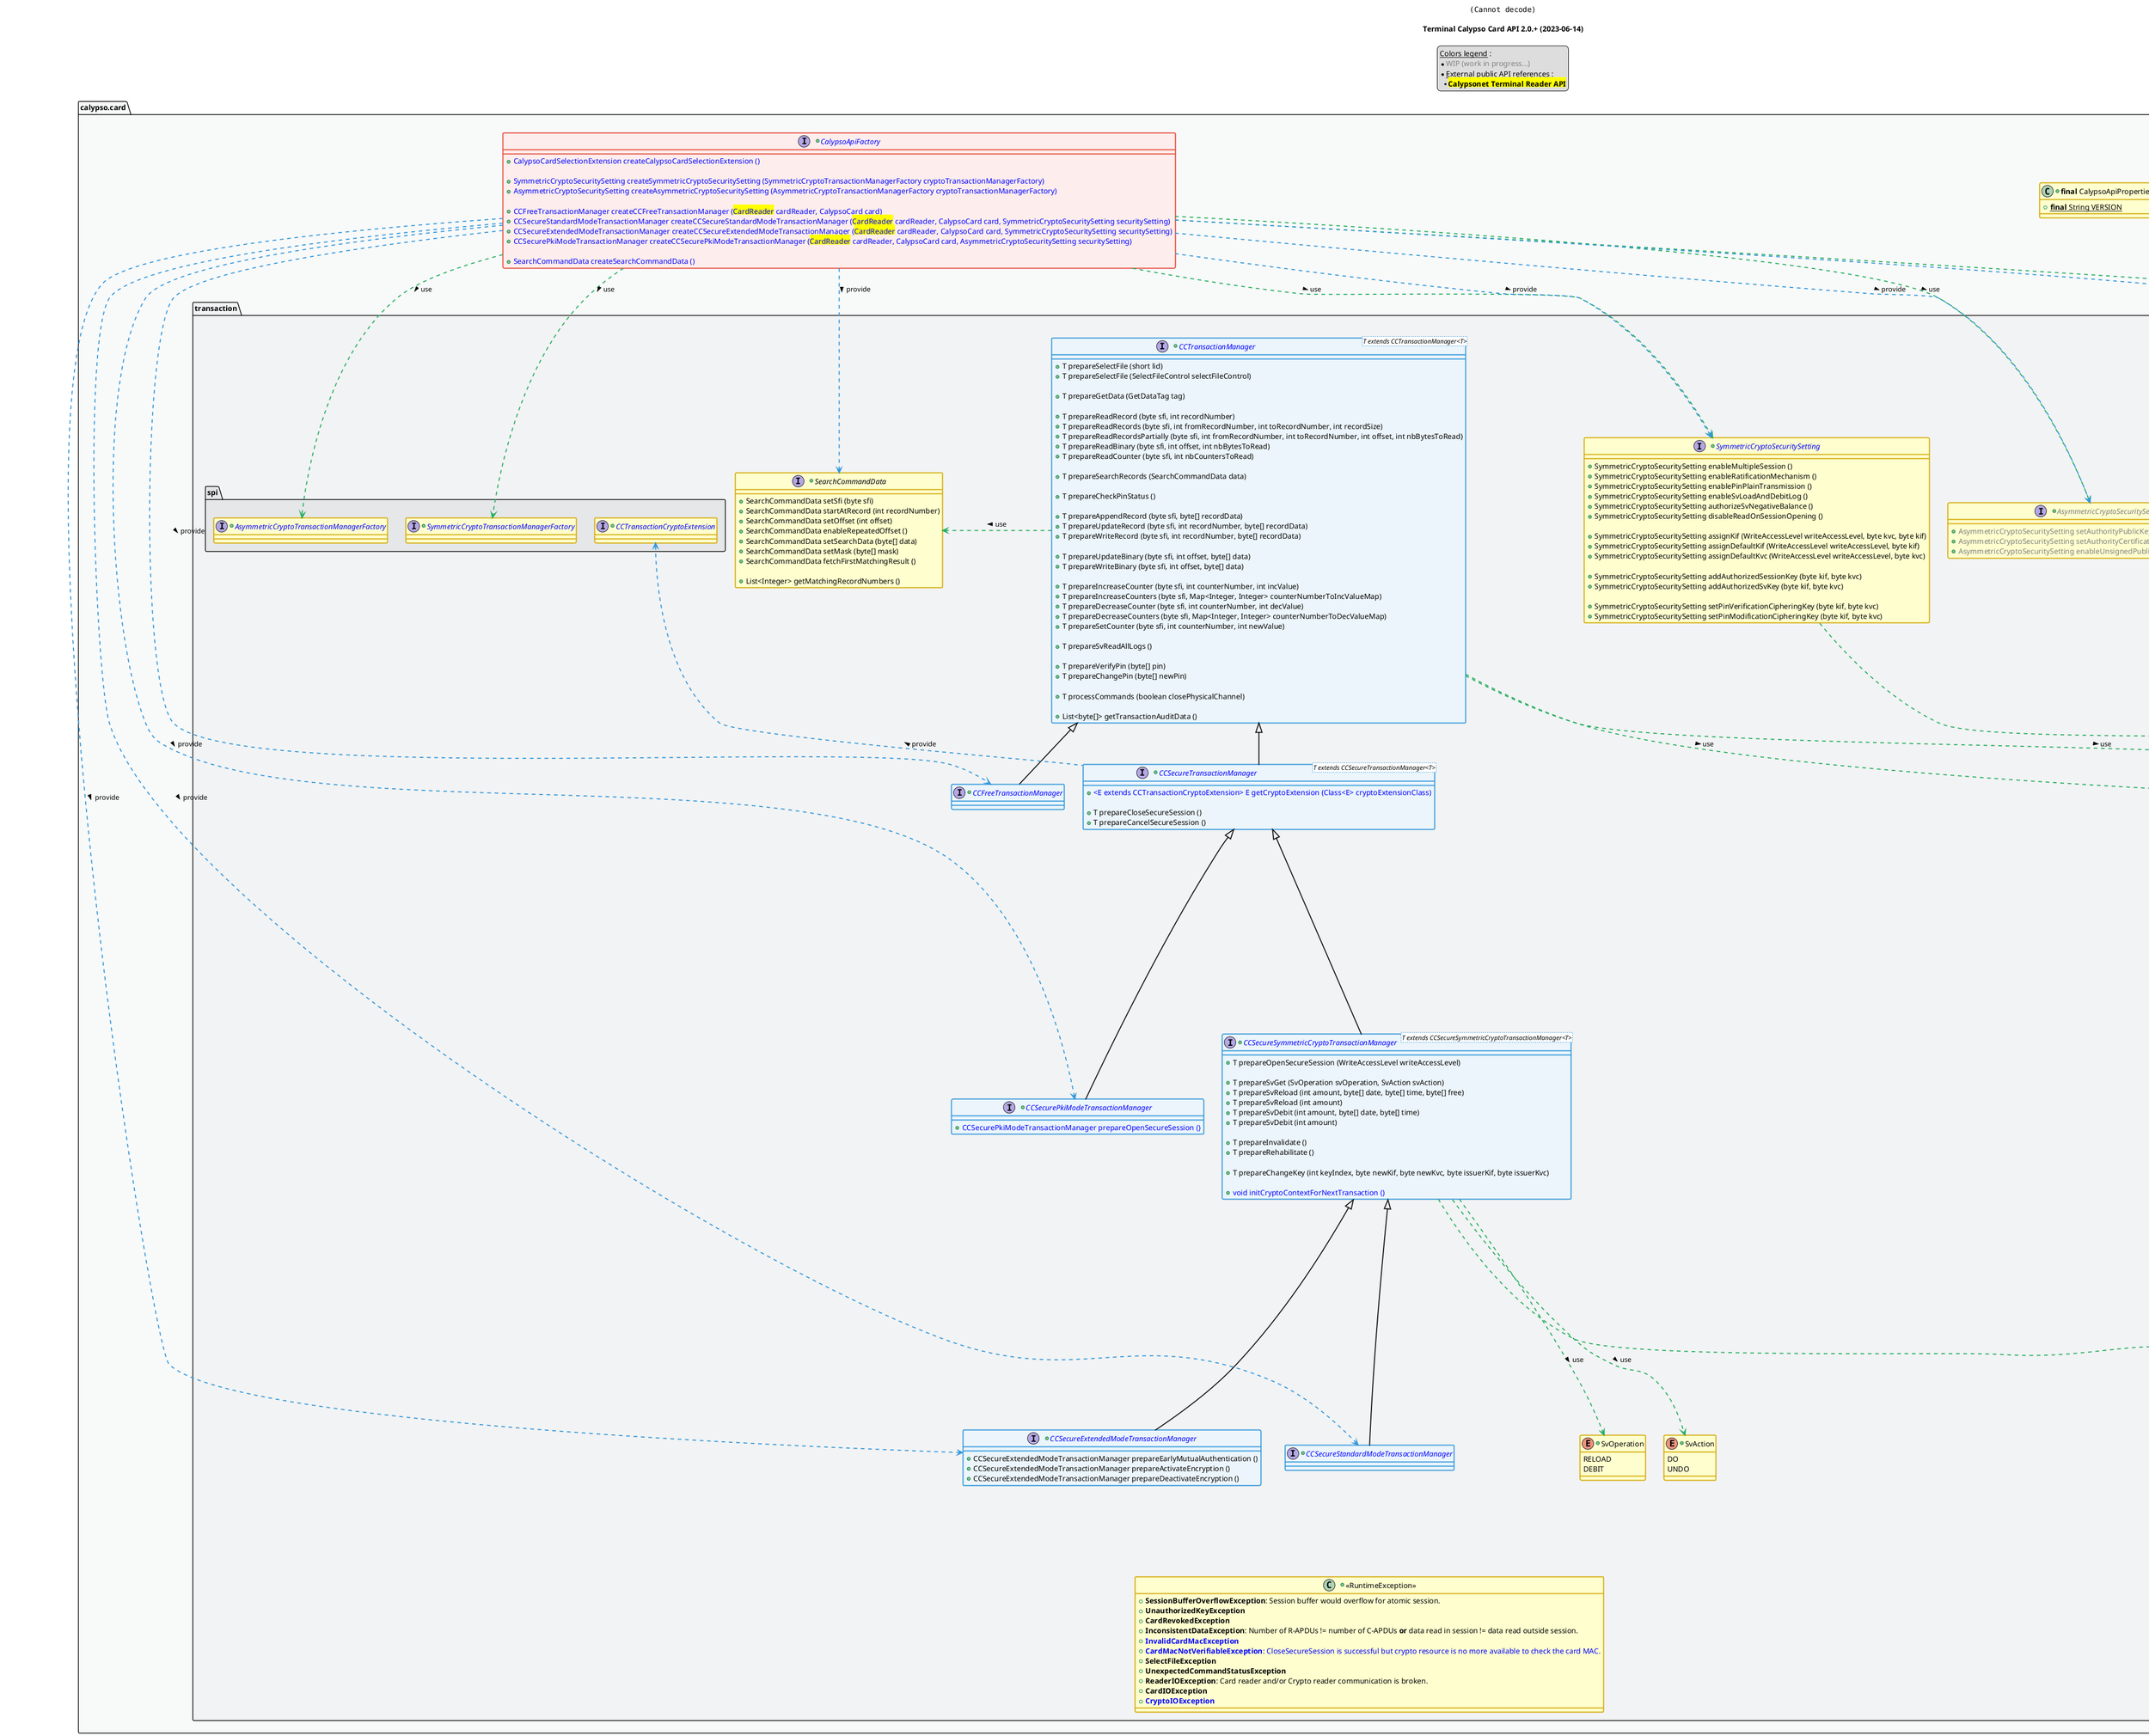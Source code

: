 @startuml
title
    <img:../assets/logo.png>

    Terminal Calypso Card API 2.0.+ (2023-06-14)
end title

' == THEME ==

'Couleurs issues de : https://htmlcolorcodes.com/fr/tableau-de-couleur/tableau-de-couleur-design-plat/
!define C_GREY1 F8F9F9
!define C_GREY2 F2F3F4
!define C_GREY3 E5E7E9
!define C_GREY4 D7DBDD
!define C_GREY5 CACFD2
!define C_GREY6 BDC3C7
!define C_LINK 3498DB
!define C_USE 27AE60

' -- Styles that don't work with new version of plantuml --
skinparam stereotypeABorderColor #A9DCDF
skinparam stereotypeIBorderColor #B4A7E5
skinparam stereotypeCBorderColor #ADD1B2
skinparam stereotypeEBorderColor #EB93DF
' -- END --

skinparam ClassBorderThickness 2
skinparam ArrowThickness 2

' Yellow
skinparam ClassBackgroundColor #FEFECE
skinparam ClassBorderColor #D4AC0D
' Red
skinparam ClassBackgroundColor<<red>> #FDEDEC
skinparam ClassBorderColor<<red>> #E74C3C
hide <<red>> stereotype
' Purple
skinparam ClassBackgroundColor<<purple>> #F4ECF7
skinparam ClassBorderColor<<purple>> #8E44AD
hide <<purple>> stereotype
' blue
skinparam ClassBackgroundColor<<blue>> #EBF5FB
skinparam ClassBorderColor<<blue>> #3498DB
hide <<blue>> stereotype
' Green
skinparam ClassBackgroundColor<<green>> #E9F7EF
skinparam ClassBorderColor<<green>> #27AE60
hide <<green>> stereotype
' Grey
skinparam ClassBackgroundColor<<grey>> #EAECEE
skinparam ClassBorderColor<<grey>> #2C3E50
hide <<grey>> stereotype

' == CONTENT ==

legend top
    __Colors legend__ :
    * <color:grey>WIP (work in progress...)
    * __External public API references__ :
    ** <back:yellow>**Calypsonet Terminal Reader API**</back>
end legend

package "calypso.card" as calypsoCard {

+class "**final** CalypsoApiProperties" as ApiProperties {
    +{static} **final** String VERSION
}
+interface "<color:blue>CalypsoApiFactory" as CalypsoApiFactory {
    +<color:blue>CalypsoCardSelectionExtension createCalypsoCardSelectionExtension ()

    +<color:blue>SymmetricCryptoSecuritySetting createSymmetricCryptoSecuritySetting (SymmetricCryptoTransactionManagerFactory cryptoTransactionManagerFactory)
    +<color:blue>AsymmetricCryptoSecuritySetting createAsymmetricCryptoSecuritySetting (AsymmetricCryptoTransactionManagerFactory cryptoTransactionManagerFactory)

    +<color:blue>CCFreeTransactionManager createCCFreeTransactionManager (<back:yellow>CardReader</back> cardReader, CalypsoCard card)
    +<color:blue>CCSecureStandardModeTransactionManager createCCSecureStandardModeTransactionManager (<back:yellow>CardReader</back> cardReader, CalypsoCard card, SymmetricCryptoSecuritySetting securitySetting)
    +<color:blue>CCSecureExtendedModeTransactionManager createCCSecureExtendedModeTransactionManager (<back:yellow>CardReader</back> cardReader, CalypsoCard card, SymmetricCryptoSecuritySetting securitySetting)
    +<color:blue>CCSecurePkiModeTransactionManager createCCSecurePkiModeTransactionManager (<back:yellow>CardReader</back> cardReader, CalypsoCard card, AsymmetricCryptoSecuritySetting securitySetting)

    +<color:blue>SearchCommandData createSearchCommandData ()
}
+enum WriteAccessLevel {
    PERSONALIZATION
    LOAD
    DEBIT
}
+enum SelectFileControl {
    FIRST_EF
    NEXT_EF
    CURRENT_DF
}
+enum GetDataTag {
    FCP_FOR_CURRENT_FILE
    FCI_FOR_CURRENT_DF
    EF_LIST
    TRACEABILITY_INFORMATION
}
package "card" as card {
    +interface "<<<back:yellow>CardSelectionExtension</back>>>\n<color:blue>CalypsoCardSelectionExtension" as CalypsoCardSelectionExtension {
        +CalypsoCardSelectionExtension acceptInvalidatedCard ()

        +CalypsoCardSelectionExtension prepareSelectFile (short lid)
        +CalypsoCardSelectionExtension prepareSelectFile (SelectFileControl selectControl)

        +CalypsoCardSelectionExtension prepareGetData (GetDataTag tag)

        +CalypsoCardSelectionExtension prepareReadRecord (byte sfi, int recordNumber)
        +CalypsoCardSelectionExtension prepareReadBinary (byte sfi, int offset, int nbBytesToRead)
        +CalypsoCardSelectionExtension prepareReadCounter (byte sfi, int nbCountersToRead)

        +CalypsoCardSelectionExtension preparePreOpenSecureSession (WriteAccessLevel writeAccessLevel)
        +<color:grey>CalypsoCardSelectionExtension preparePreOpenSecureSessionInPkiMode ()
    }
    +interface "<<<back:yellow>IsoSmartCard</back>>>\nCalypsoCard" as CalypsoCard {
        +ProductType getProductType ()
        +boolean isHce ()

        +boolean isDfInvalidated ()

        +byte[] getDfName ()
        +byte[] getApplicationSerialNumber ()

        +byte[] getStartupInfoRawData ()
        +byte getPlatform ()
        +byte getApplicationType ()
        +byte getApplicationSubtype ()
        +byte getSoftwareIssuer ()
        +byte getSoftwareVersion ()
        +byte getSoftwareRevision ()
        +byte getSessionModification ()

        +byte[] getTraceabilityInformation ()

        +DirectoryHeader getDirectoryHeader ()
        +ElementaryFile getFileBySfi (byte sfi)
        +ElementaryFile getFileByLid (short lid)
        +Set<ElementaryFile> getFiles ()

        +boolean isDfRatified ()
        +int getTransactionCounter ()

        +boolean isPkiModeSupported ()
        +boolean isExtendedModeSupported ()
        +boolean isRatificationOnDeselectSupported ()

        +boolean isPinFeatureAvailable ()
        +boolean isPinBlocked ()
        +int getPinAttemptRemaining ()

        +boolean isSvFeatureAvailable ()
        +int getSvBalance ()
        +int getSvLastTNum ()
        +SvLoadLogRecord getSvLoadLogRecord ()
        +SvDebitLogRecord getSvDebitLogLastRecord ()
        +List<SvDebitLogRecord> getSvDebitLogAllRecords ()
    }
    +interface DirectoryHeader {
        +short getLid ()
        +Byte getDfStatus ()

        +byte[] getAccessConditions ()
        +byte[] getKeyIndexes ()

        +byte getKif (WriteAccessLevel writeAccessLevel)
        +byte getKvc (WriteAccessLevel writeAccessLevel)
    }
    +interface ElementaryFile {
        +byte getSfi ()
        +FileHeader getHeader ()
        +FileData getData ()
    }
    +interface FileHeader {
        +short getLid ()
        +byte getDfStatus ()
        +ElementaryFile.Type getEfType ()

        +int getRecordsNumber ()
        +int getRecordSize ()

        +byte[] getAccessConditions ()
        +byte[] getKeyIndexes ()

        +Short getSharedReference ()
    }
    +enum "Type" as FileType {
        LINEAR
        BINARY
        CYCLIC
        COUNTERS
        SIMULATED_COUNTERS
    }
    +interface FileData {
        +byte[] getContent ()
        +byte[] getContent (int numRecord)
        +byte[] getContent (int numRecord, int dataOffset, int dataLength)
        +SortedMap<Integer, byte[]> getAllRecordsContent ()

        +Integer getContentAsCounterValue (int numCounter)
        +SortedMap<Integer, Integer> getAllCountersValue ()
    }
    +enum "ProductType" as CardProductType {
        PRIME_REVISION_1
        PRIME_REVISION_2
        PRIME_REVISION_3
        LIGHT
        BASIC
        UNKNOWN
    }
    +interface SvLoadLogRecord {
        +byte[] getRawData ()

        +byte[] getLoadDate ()
        +byte[] getLoadTime ()

        +int getAmount ()
        +int getBalance ()
        +byte[] getFreeData ()

        +byte getKvc ()
        +byte[] getSamId ()
        +int getSamTNum ()
        +int getSvTNum ()
    }
    +interface SvDebitLogRecord {
        +byte[] getRawData ()

        +byte[] getDebitDate ()
        +byte[] getDebitTime ()

        +int getAmount ()
        +int getBalance ()

        +byte getKvc ()
        +byte[] getSamId ()
        +int getSamTNum ()
        +int getSvTNum ()
    }
}
package "transaction" as transaction {
    ' Card
    together {
        +interface "<color:blue>CCTransactionManager" as CCTransactionManager<T extends CCTransactionManager<T>> {
            +T prepareSelectFile (short lid)
            +T prepareSelectFile (SelectFileControl selectFileControl)

            +T prepareGetData (GetDataTag tag)

            +T prepareReadRecord (byte sfi, int recordNumber)
            +T prepareReadRecords (byte sfi, int fromRecordNumber, int toRecordNumber, int recordSize)
            +T prepareReadRecordsPartially (byte sfi, int fromRecordNumber, int toRecordNumber, int offset, int nbBytesToRead)
            +T prepareReadBinary (byte sfi, int offset, int nbBytesToRead)
            +T prepareReadCounter (byte sfi, int nbCountersToRead)

            +T prepareSearchRecords (SearchCommandData data)

            +T prepareCheckPinStatus ()

            +T prepareAppendRecord (byte sfi, byte[] recordData)
            +T prepareUpdateRecord (byte sfi, int recordNumber, byte[] recordData)
            +T prepareWriteRecord (byte sfi, int recordNumber, byte[] recordData)

            +T prepareUpdateBinary (byte sfi, int offset, byte[] data)
            +T prepareWriteBinary (byte sfi, int offset, byte[] data)

            +T prepareIncreaseCounter (byte sfi, int counterNumber, int incValue)
            +T prepareIncreaseCounters (byte sfi, Map<Integer, Integer> counterNumberToIncValueMap)
            +T prepareDecreaseCounter (byte sfi, int counterNumber, int decValue)
            +T prepareDecreaseCounters (byte sfi, Map<Integer, Integer> counterNumberToDecValueMap)
            +T prepareSetCounter (byte sfi, int counterNumber, int newValue)

            +T prepareSvReadAllLogs ()

            +T prepareVerifyPin (byte[] pin)
            +T prepareChangePin (byte[] newPin)

            +T processCommands (boolean closePhysicalChannel)

            +List<byte[]> getTransactionAuditData ()
        }
        +interface "<color:blue>CCFreeTransactionManager" as CCFreeTransactionManager extends CCTransactionManager {
        }
        +interface "<color:blue>CCSecureTransactionManager" as CCSecureTransactionManager<T extends CCSecureTransactionManager<T>> extends CCTransactionManager {
            +<color:blue><E extends CCTransactionCryptoExtension> E getCryptoExtension (Class<E> cryptoExtensionClass)

            +T prepareCloseSecureSession ()
            +T prepareCancelSecureSession ()
        }
        +interface "<color:blue>CCSecureSymmetricCryptoTransactionManager" as CCSecureSymmetricCryptoTransactionManager<T extends CCSecureSymmetricCryptoTransactionManager<T>> extends CCSecureTransactionManager {
            +T prepareOpenSecureSession (WriteAccessLevel writeAccessLevel)

            +T prepareSvGet (SvOperation svOperation, SvAction svAction)
            +T prepareSvReload (int amount, byte[] date, byte[] time, byte[] free)
            +T prepareSvReload (int amount)
            +T prepareSvDebit (int amount, byte[] date, byte[] time)
            +T prepareSvDebit (int amount)

            +T prepareInvalidate ()
            +T prepareRehabilitate ()

            +T prepareChangeKey (int keyIndex, byte newKif, byte newKvc, byte issuerKif, byte issuerKvc)

            +<color:blue>void initCryptoContextForNextTransaction ()
        }
        +interface "<color:blue>CCSecureStandardModeTransactionManager" as CCSecureStandardModeTransactionManager extends CCSecureSymmetricCryptoTransactionManager {
        }
        +interface "<color:blue>CCSecureExtendedModeTransactionManager" as CCSecureExtendedModeTransactionManager extends CCSecureSymmetricCryptoTransactionManager {
            +CCSecureExtendedModeTransactionManager prepareEarlyMutualAuthentication ()
            +CCSecureExtendedModeTransactionManager prepareActivateEncryption ()
            +CCSecureExtendedModeTransactionManager prepareDeactivateEncryption ()
        }
        +interface "<color:blue>CCSecurePkiModeTransactionManager" as CCSecurePkiModeTransactionManager extends CCSecureTransactionManager {
            +<color:blue>CCSecurePkiModeTransactionManager prepareOpenSecureSession ()
        }
    }
    +enum SvOperation {
        RELOAD
        DEBIT
    }
    +enum SvAction {
        DO
        UNDO
    }
    together {
    +interface "<color:grey>AsymmetricCryptoSecuritySetting" as AsymmetricCryptoSecuritySetting {
        +<color:grey>AsymmetricCryptoSecuritySetting setAuthorityPublicKey (byte[] publicKey)
        +<color:grey>AsymmetricCryptoSecuritySetting setAuthorityCertificate (X509Certificate certificate)
        +<color:grey>AsymmetricCryptoSecuritySetting enableUnsignedPublicKeyUsage ()
    }
    +interface "<color:blue>SymmetricCryptoSecuritySetting" as SymmetricCryptoSecuritySetting {
        +SymmetricCryptoSecuritySetting enableMultipleSession ()
        +SymmetricCryptoSecuritySetting enableRatificationMechanism ()
        +SymmetricCryptoSecuritySetting enablePinPlainTransmission ()
        +SymmetricCryptoSecuritySetting enableSvLoadAndDebitLog ()
        +SymmetricCryptoSecuritySetting authorizeSvNegativeBalance ()
        +SymmetricCryptoSecuritySetting disableReadOnSessionOpening ()

        +SymmetricCryptoSecuritySetting assignKif (WriteAccessLevel writeAccessLevel, byte kvc, byte kif)
        +SymmetricCryptoSecuritySetting assignDefaultKif (WriteAccessLevel writeAccessLevel, byte kif)
        +SymmetricCryptoSecuritySetting assignDefaultKvc (WriteAccessLevel writeAccessLevel, byte kvc)

        +SymmetricCryptoSecuritySetting addAuthorizedSessionKey (byte kif, byte kvc)
        +SymmetricCryptoSecuritySetting addAuthorizedSvKey (byte kif, byte kvc)

        +SymmetricCryptoSecuritySetting setPinVerificationCipheringKey (byte kif, byte kvc)
        +SymmetricCryptoSecuritySetting setPinModificationCipheringKey (byte kif, byte kvc)
    }
    }
    +interface SearchCommandData {
        +SearchCommandData setSfi (byte sfi)
        +SearchCommandData startAtRecord (int recordNumber)
        +SearchCommandData setOffset (int offset)
        +SearchCommandData enableRepeatedOffset ()
        +SearchCommandData setSearchData (byte[] data)
        +SearchCommandData setMask (byte[] mask)
        +SearchCommandData fetchFirstMatchingResult ()

        +List<Integer> getMatchingRecordNumbers ()
    }
    ' Exceptions
    +class "<<RuntimeException>>" as RuntimeException {
        +**SessionBufferOverflowException**: Session buffer would overflow for atomic session.
        +**UnauthorizedKeyException**
        +**CardRevokedException**
        +**InconsistentDataException**: Number of R-APDUs != number of C-APDUs **or** data read in session != data read outside session.
        +<color:blue>**InvalidCardMacException**
        +<color:blue>**CardMacNotVerifiableException**: CloseSecureSession is successful but crypto resource is no more available to check the card MAC.
        +**SelectFileException**
        +**UnexpectedCommandStatusException**
        +**ReaderIOException**: Card reader and/or Crypto reader communication is broken.
        +**CardIOException**
        +<color:blue>**CryptoIOException**
    }
    package "spi" as spi {
        +interface "<color:blue>AsymmetricCryptoTransactionManagerFactory" as AsymmetricCryptoTransactionManagerFactory {
        }
        +interface "<color:blue>SymmetricCryptoTransactionManagerFactory" as SymmetricCryptoTransactionManagerFactory {
        }
        +interface "<color:blue>CCTransactionCryptoExtension" as CCTransactionCryptoExtension {
        }
    }
}

}

' Associations

CalypsoApiFactory ..> CalypsoCard #C_USE : use >
CalypsoApiFactory ..> SymmetricCryptoTransactionManagerFactory #C_USE : use >
CalypsoApiFactory ..> AsymmetricCryptoTransactionManagerFactory #C_USE : use >
CalypsoApiFactory ..> SymmetricCryptoSecuritySetting #C_USE : use >
CalypsoApiFactory ..> AsymmetricCryptoSecuritySetting #C_USE : use >

CalypsoApiFactory ..> CalypsoCardSelectionExtension #C_LINK : provide >
CalypsoApiFactory ..> SymmetricCryptoSecuritySetting #C_LINK : provide >
CalypsoApiFactory ..> AsymmetricCryptoSecuritySetting #C_LINK : provide >
CalypsoApiFactory ..> CCFreeTransactionManager #C_LINK : provide >
CalypsoApiFactory ..> CCSecureStandardModeTransactionManager #C_LINK : provide >
CalypsoApiFactory ..> CCSecureExtendedModeTransactionManager #C_LINK : provide >
CalypsoApiFactory ..> CCSecurePkiModeTransactionManager #C_LINK : provide >
CalypsoApiFactory ..> SearchCommandData #C_LINK : provide >

CCTransactionManager ..> SelectFileControl #C_USE : use >
CCTransactionManager ..> GetDataTag #C_USE : use >
CCTransactionManager .right.> SearchCommandData #C_USE : use >

CCSecureTransactionManager .up.> CCTransactionCryptoExtension #C_LINK : provide >

CCSecureSymmetricCryptoTransactionManager ..> WriteAccessLevel #C_USE : use >
CCSecureSymmetricCryptoTransactionManager ..> SvOperation #C_USE : use >
CCSecureSymmetricCryptoTransactionManager ..> SvAction #C_USE : use >

SymmetricCryptoSecuritySetting ..> WriteAccessLevel #C_USE : use >

CalypsoCardSelectionExtension .up.> SelectFileControl #C_USE : use >
CalypsoCardSelectionExtension .up.> GetDataTag #C_USE : use >
CalypsoCardSelectionExtension .up.> WriteAccessLevel #C_USE : use >

CalypsoCard ..> DirectoryHeader #C_LINK : provide >
CalypsoCard ..> ElementaryFile #C_LINK : provide >
CalypsoCard +-- CardProductType
CalypsoCard ..> CardProductType #C_LINK : provide >
CalypsoCard ..> SvLoadLogRecord #C_LINK : provide >
CalypsoCard ..> SvDebitLogRecord #C_LINK : provide >

DirectoryHeader ..> WriteAccessLevel #C_USE : use >

ElementaryFile +-- FileType
ElementaryFile ..> FileHeader #C_LINK : provide >
ElementaryFile ..> FileData #C_LINK : provide >

FileHeader .left.> FileType #C_LINK : provide >

' == LAYOUT ==

CCSecureStandardModeTransactionManager -[hidden]- RuntimeException
'SymmetricCryptoTransactionManagerFactory -[hidden]- SymmetricCryptoSecuritySetting
'AsymmetricCryptoTransactionManagerFactory -[hidden]- AsymmetricCryptoSecuritySetting

' == STYLE ==

package calypsoCard #C_GREY1 {}
package calypsoCard.card #C_GREY2 {}
package calypsoCard.transaction #C_GREY2 {}
package calypsoCard.transaction.spi #C_GREY3 {}

interface calypsoCard.CalypsoApiFactory <<red>>

interface calypsoCard.transaction.CCTransactionManager <<blue>>
interface calypsoCard.transaction.CCFreeTransactionManager <<blue>>
interface calypsoCard.transaction.CCSecureTransactionManager <<blue>>
interface calypsoCard.transaction.CCSecureSymmetricCryptoTransactionManager <<blue>>
interface calypsoCard.transaction.CCSecureStandardModeTransactionManager <<blue>>
interface calypsoCard.transaction.CCSecureExtendedModeTransactionManager <<blue>>
interface calypsoCard.transaction.CCSecurePkiModeTransactionManager <<blue>>

interface calypsoCard.card.CalypsoCardSelectionExtension <<green>>

@enduml